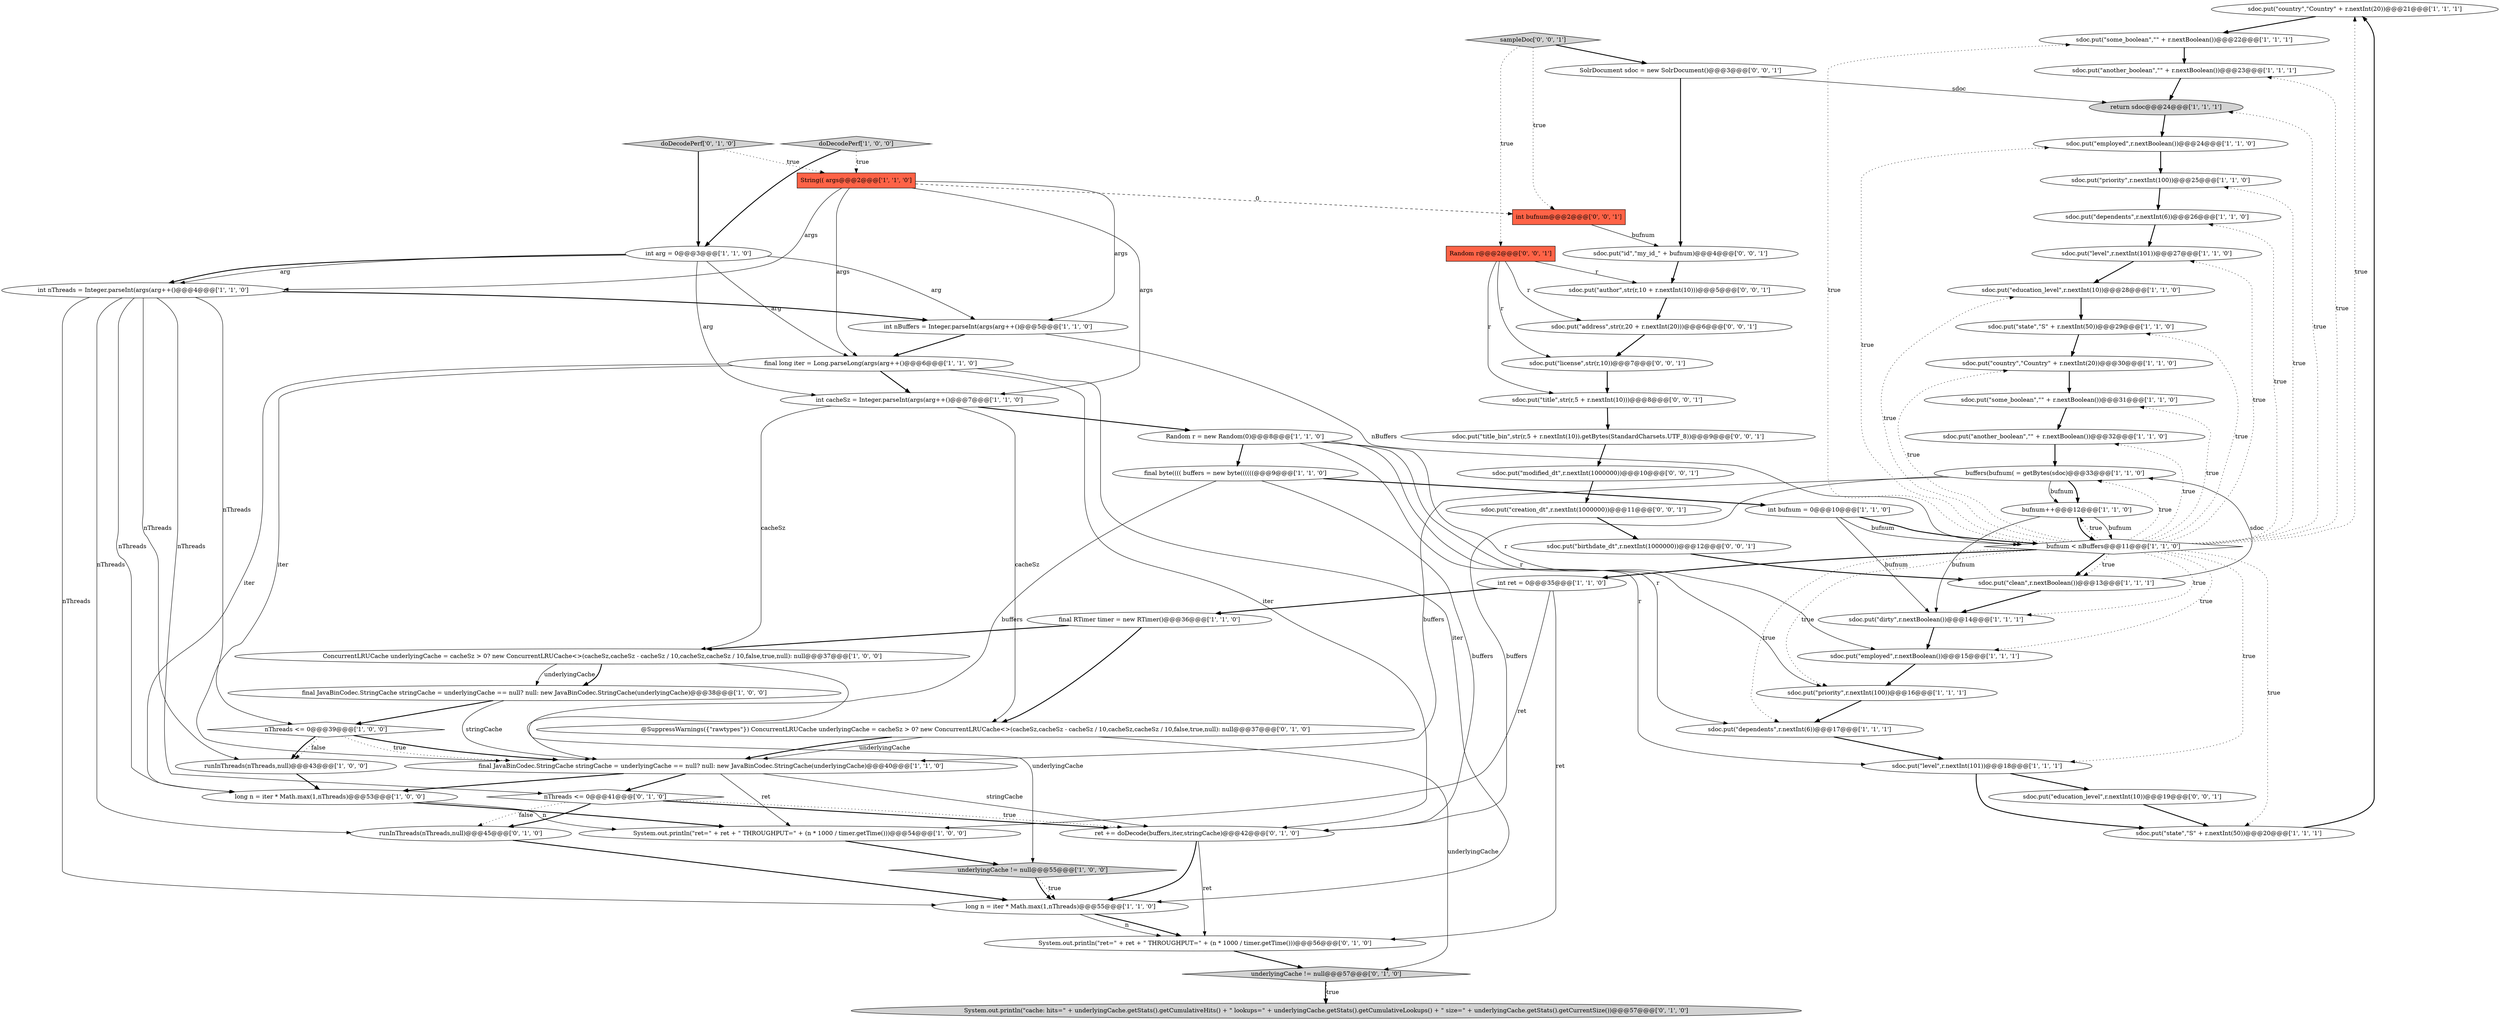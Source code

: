 digraph {
34 [style = filled, label = "sdoc.put(\"country\",\"Country\" + r.nextInt(20))@@@21@@@['1', '1', '1']", fillcolor = white, shape = ellipse image = "AAA0AAABBB1BBB"];
60 [style = filled, label = "sdoc.put(\"author\",str(r,10 + r.nextInt(10)))@@@5@@@['0', '0', '1']", fillcolor = white, shape = ellipse image = "AAA0AAABBB3BBB"];
21 [style = filled, label = "bufnum++@@@12@@@['1', '1', '0']", fillcolor = white, shape = ellipse image = "AAA0AAABBB1BBB"];
44 [style = filled, label = "System.out.println(\"cache: hits=\" + underlyingCache.getStats().getCumulativeHits() + \" lookups=\" + underlyingCache.getStats().getCumulativeLookups() + \" size=\" + underlyingCache.getStats().getCurrentSize())@@@57@@@['0', '1', '0']", fillcolor = lightgray, shape = ellipse image = "AAA0AAABBB2BBB"];
27 [style = filled, label = "sdoc.put(\"some_boolean\",\"\" + r.nextBoolean())@@@22@@@['1', '1', '1']", fillcolor = white, shape = ellipse image = "AAA0AAABBB1BBB"];
55 [style = filled, label = "sdoc.put(\"title_bin\",str(r,5 + r.nextInt(10)).getBytes(StandardCharsets.UTF_8))@@@9@@@['0', '0', '1']", fillcolor = white, shape = ellipse image = "AAA0AAABBB3BBB"];
3 [style = filled, label = "Random r = new Random(0)@@@8@@@['1', '1', '0']", fillcolor = white, shape = ellipse image = "AAA0AAABBB1BBB"];
57 [style = filled, label = "sdoc.put(\"title\",str(r,5 + r.nextInt(10)))@@@8@@@['0', '0', '1']", fillcolor = white, shape = ellipse image = "AAA0AAABBB3BBB"];
31 [style = filled, label = "long n = iter * Math.max(1,nThreads)@@@53@@@['1', '0', '0']", fillcolor = white, shape = ellipse image = "AAA0AAABBB1BBB"];
11 [style = filled, label = "sdoc.put(\"dependents\",r.nextInt(6))@@@17@@@['1', '1', '1']", fillcolor = white, shape = ellipse image = "AAA0AAABBB1BBB"];
23 [style = filled, label = "long n = iter * Math.max(1,nThreads)@@@55@@@['1', '1', '0']", fillcolor = white, shape = ellipse image = "AAA0AAABBB1BBB"];
53 [style = filled, label = "sdoc.put(\"id\",\"my_id_\" + bufnum)@@@4@@@['0', '0', '1']", fillcolor = white, shape = ellipse image = "AAA0AAABBB3BBB"];
62 [style = filled, label = "Random r@@@2@@@['0', '0', '1']", fillcolor = tomato, shape = box image = "AAA0AAABBB3BBB"];
35 [style = filled, label = "ConcurrentLRUCache underlyingCache = cacheSz > 0? new ConcurrentLRUCache<>(cacheSz,cacheSz - cacheSz / 10,cacheSz,cacheSz / 10,false,true,null): null@@@37@@@['1', '0', '0']", fillcolor = white, shape = ellipse image = "AAA0AAABBB1BBB"];
45 [style = filled, label = "doDecodePerf['0', '1', '0']", fillcolor = lightgray, shape = diamond image = "AAA0AAABBB2BBB"];
40 [style = filled, label = "final JavaBinCodec.StringCache stringCache = underlyingCache == null? null: new JavaBinCodec.StringCache(underlyingCache)@@@38@@@['1', '0', '0']", fillcolor = white, shape = ellipse image = "AAA0AAABBB1BBB"];
32 [style = filled, label = "sdoc.put(\"education_level\",r.nextInt(10))@@@28@@@['1', '1', '0']", fillcolor = white, shape = ellipse image = "AAA0AAABBB1BBB"];
0 [style = filled, label = "sdoc.put(\"some_boolean\",\"\" + r.nextBoolean())@@@31@@@['1', '1', '0']", fillcolor = white, shape = ellipse image = "AAA0AAABBB1BBB"];
29 [style = filled, label = "bufnum < nBuffers@@@11@@@['1', '1', '0']", fillcolor = white, shape = diamond image = "AAA0AAABBB1BBB"];
51 [style = filled, label = "runInThreads(nThreads,null)@@@45@@@['0', '1', '0']", fillcolor = white, shape = ellipse image = "AAA0AAABBB2BBB"];
26 [style = filled, label = "int cacheSz = Integer.parseInt(args(arg++()@@@7@@@['1', '1', '0']", fillcolor = white, shape = ellipse image = "AAA0AAABBB1BBB"];
25 [style = filled, label = "final RTimer timer = new RTimer()@@@36@@@['1', '1', '0']", fillcolor = white, shape = ellipse image = "AAA0AAABBB1BBB"];
17 [style = filled, label = "sdoc.put(\"state\",\"S\" + r.nextInt(50))@@@20@@@['1', '1', '1']", fillcolor = white, shape = ellipse image = "AAA0AAABBB1BBB"];
7 [style = filled, label = "sdoc.put(\"priority\",r.nextInt(100))@@@25@@@['1', '1', '0']", fillcolor = white, shape = ellipse image = "AAA0AAABBB1BBB"];
14 [style = filled, label = "System.out.println(\"ret=\" + ret + \" THROUGHPUT=\" + (n * 1000 / timer.getTime()))@@@54@@@['1', '0', '0']", fillcolor = white, shape = ellipse image = "AAA0AAABBB1BBB"];
13 [style = filled, label = "sdoc.put(\"another_boolean\",\"\" + r.nextBoolean())@@@23@@@['1', '1', '1']", fillcolor = white, shape = ellipse image = "AAA0AAABBB1BBB"];
50 [style = filled, label = "@SuppressWarnings({\"rawtypes\"}) ConcurrentLRUCache underlyingCache = cacheSz > 0? new ConcurrentLRUCache<>(cacheSz,cacheSz - cacheSz / 10,cacheSz,cacheSz / 10,false,true,null): null@@@37@@@['0', '1', '0']", fillcolor = white, shape = ellipse image = "AAA0AAABBB2BBB"];
54 [style = filled, label = "sdoc.put(\"education_level\",r.nextInt(10))@@@19@@@['0', '0', '1']", fillcolor = white, shape = ellipse image = "AAA0AAABBB3BBB"];
39 [style = filled, label = "buffers(bufnum( = getBytes(sdoc)@@@33@@@['1', '1', '0']", fillcolor = white, shape = ellipse image = "AAA0AAABBB1BBB"];
10 [style = filled, label = "String(( args@@@2@@@['1', '1', '0']", fillcolor = tomato, shape = box image = "AAA0AAABBB1BBB"];
28 [style = filled, label = "sdoc.put(\"dirty\",r.nextBoolean())@@@14@@@['1', '1', '1']", fillcolor = white, shape = ellipse image = "AAA0AAABBB1BBB"];
43 [style = filled, label = "sdoc.put(\"country\",\"Country\" + r.nextInt(20))@@@30@@@['1', '1', '0']", fillcolor = white, shape = ellipse image = "AAA0AAABBB1BBB"];
59 [style = filled, label = "sdoc.put(\"modified_dt\",r.nextInt(1000000))@@@10@@@['0', '0', '1']", fillcolor = white, shape = ellipse image = "AAA0AAABBB3BBB"];
64 [style = filled, label = "sdoc.put(\"license\",str(r,10))@@@7@@@['0', '0', '1']", fillcolor = white, shape = ellipse image = "AAA0AAABBB3BBB"];
41 [style = filled, label = "final long iter = Long.parseLong(args(arg++()@@@6@@@['1', '1', '0']", fillcolor = white, shape = ellipse image = "AAA0AAABBB1BBB"];
63 [style = filled, label = "int bufnum@@@2@@@['0', '0', '1']", fillcolor = tomato, shape = box image = "AAA0AAABBB3BBB"];
42 [style = filled, label = "sdoc.put(\"level\",r.nextInt(101))@@@18@@@['1', '1', '1']", fillcolor = white, shape = ellipse image = "AAA0AAABBB1BBB"];
46 [style = filled, label = "nThreads <= 0@@@41@@@['0', '1', '0']", fillcolor = white, shape = diamond image = "AAA0AAABBB2BBB"];
47 [style = filled, label = "ret += doDecode(buffers,iter,stringCache)@@@42@@@['0', '1', '0']", fillcolor = white, shape = ellipse image = "AAA0AAABBB2BBB"];
9 [style = filled, label = "sdoc.put(\"employed\",r.nextBoolean())@@@15@@@['1', '1', '1']", fillcolor = white, shape = ellipse image = "AAA0AAABBB1BBB"];
19 [style = filled, label = "int bufnum = 0@@@10@@@['1', '1', '0']", fillcolor = white, shape = ellipse image = "AAA0AAABBB1BBB"];
48 [style = filled, label = "System.out.println(\"ret=\" + ret + \" THROUGHPUT=\" + (n * 1000 / timer.getTime()))@@@56@@@['0', '1', '0']", fillcolor = white, shape = ellipse image = "AAA0AAABBB2BBB"];
36 [style = filled, label = "sdoc.put(\"level\",r.nextInt(101))@@@27@@@['1', '1', '0']", fillcolor = white, shape = ellipse image = "AAA0AAABBB1BBB"];
37 [style = filled, label = "return sdoc@@@24@@@['1', '1', '1']", fillcolor = lightgray, shape = ellipse image = "AAA0AAABBB1BBB"];
24 [style = filled, label = "sdoc.put(\"priority\",r.nextInt(100))@@@16@@@['1', '1', '1']", fillcolor = white, shape = ellipse image = "AAA0AAABBB1BBB"];
38 [style = filled, label = "int nBuffers = Integer.parseInt(args(arg++()@@@5@@@['1', '1', '0']", fillcolor = white, shape = ellipse image = "AAA0AAABBB1BBB"];
56 [style = filled, label = "sdoc.put(\"creation_dt\",r.nextInt(1000000))@@@11@@@['0', '0', '1']", fillcolor = white, shape = ellipse image = "AAA0AAABBB3BBB"];
58 [style = filled, label = "sampleDoc['0', '0', '1']", fillcolor = lightgray, shape = diamond image = "AAA0AAABBB3BBB"];
33 [style = filled, label = "sdoc.put(\"clean\",r.nextBoolean())@@@13@@@['1', '1', '1']", fillcolor = white, shape = ellipse image = "AAA0AAABBB1BBB"];
8 [style = filled, label = "final JavaBinCodec.StringCache stringCache = underlyingCache == null? null: new JavaBinCodec.StringCache(underlyingCache)@@@40@@@['1', '1', '0']", fillcolor = white, shape = ellipse image = "AAA0AAABBB1BBB"];
65 [style = filled, label = "sdoc.put(\"birthdate_dt\",r.nextInt(1000000))@@@12@@@['0', '0', '1']", fillcolor = white, shape = ellipse image = "AAA0AAABBB3BBB"];
52 [style = filled, label = "SolrDocument sdoc = new SolrDocument()@@@3@@@['0', '0', '1']", fillcolor = white, shape = ellipse image = "AAA0AAABBB3BBB"];
22 [style = filled, label = "sdoc.put(\"another_boolean\",\"\" + r.nextBoolean())@@@32@@@['1', '1', '0']", fillcolor = white, shape = ellipse image = "AAA0AAABBB1BBB"];
30 [style = filled, label = "sdoc.put(\"employed\",r.nextBoolean())@@@24@@@['1', '1', '0']", fillcolor = white, shape = ellipse image = "AAA0AAABBB1BBB"];
18 [style = filled, label = "underlyingCache != null@@@55@@@['1', '0', '0']", fillcolor = lightgray, shape = diamond image = "AAA0AAABBB1BBB"];
2 [style = filled, label = "int nThreads = Integer.parseInt(args(arg++()@@@4@@@['1', '1', '0']", fillcolor = white, shape = ellipse image = "AAA0AAABBB1BBB"];
6 [style = filled, label = "int ret = 0@@@35@@@['1', '1', '0']", fillcolor = white, shape = ellipse image = "AAA0AAABBB1BBB"];
49 [style = filled, label = "underlyingCache != null@@@57@@@['0', '1', '0']", fillcolor = lightgray, shape = diamond image = "AAA0AAABBB2BBB"];
5 [style = filled, label = "doDecodePerf['1', '0', '0']", fillcolor = lightgray, shape = diamond image = "AAA0AAABBB1BBB"];
16 [style = filled, label = "int arg = 0@@@3@@@['1', '1', '0']", fillcolor = white, shape = ellipse image = "AAA0AAABBB1BBB"];
20 [style = filled, label = "nThreads <= 0@@@39@@@['1', '0', '0']", fillcolor = white, shape = diamond image = "AAA0AAABBB1BBB"];
61 [style = filled, label = "sdoc.put(\"address\",str(r,20 + r.nextInt(20)))@@@6@@@['0', '0', '1']", fillcolor = white, shape = ellipse image = "AAA0AAABBB3BBB"];
12 [style = filled, label = "runInThreads(nThreads,null)@@@43@@@['1', '0', '0']", fillcolor = white, shape = ellipse image = "AAA0AAABBB1BBB"];
4 [style = filled, label = "sdoc.put(\"state\",\"S\" + r.nextInt(50))@@@29@@@['1', '1', '0']", fillcolor = white, shape = ellipse image = "AAA0AAABBB1BBB"];
15 [style = filled, label = "final byte(((( buffers = new byte((((((@@@9@@@['1', '1', '0']", fillcolor = white, shape = ellipse image = "AAA0AAABBB1BBB"];
1 [style = filled, label = "sdoc.put(\"dependents\",r.nextInt(6))@@@26@@@['1', '1', '0']", fillcolor = white, shape = ellipse image = "AAA0AAABBB1BBB"];
59->56 [style = bold, label=""];
60->61 [style = bold, label=""];
41->23 [style = solid, label="iter"];
29->32 [style = dotted, label="true"];
46->47 [style = bold, label=""];
29->36 [style = dotted, label="true"];
62->61 [style = solid, label="r"];
29->11 [style = dotted, label="true"];
47->48 [style = solid, label="ret"];
65->33 [style = bold, label=""];
15->8 [style = solid, label="buffers"];
64->57 [style = bold, label=""];
6->48 [style = solid, label="ret"];
19->29 [style = solid, label="bufnum"];
38->41 [style = bold, label=""];
52->37 [style = solid, label="sdoc"];
6->14 [style = solid, label="ret"];
8->31 [style = bold, label=""];
16->41 [style = solid, label="arg"];
23->48 [style = solid, label="n"];
45->16 [style = bold, label=""];
46->47 [style = dotted, label="true"];
13->37 [style = bold, label=""];
29->6 [style = bold, label=""];
19->29 [style = bold, label=""];
62->57 [style = solid, label="r"];
37->30 [style = bold, label=""];
29->39 [style = dotted, label="true"];
46->51 [style = dotted, label="false"];
21->29 [style = solid, label="bufnum"];
25->35 [style = bold, label=""];
30->7 [style = bold, label=""];
20->12 [style = dotted, label="false"];
3->42 [style = solid, label="r"];
6->25 [style = bold, label=""];
53->60 [style = bold, label=""];
35->40 [style = solid, label="underlyingCache"];
1->36 [style = bold, label=""];
57->55 [style = bold, label=""];
7->1 [style = bold, label=""];
52->53 [style = bold, label=""];
29->28 [style = dotted, label="true"];
2->38 [style = bold, label=""];
29->33 [style = bold, label=""];
29->4 [style = dotted, label="true"];
2->20 [style = solid, label="nThreads"];
35->40 [style = bold, label=""];
5->10 [style = dotted, label="true"];
16->26 [style = solid, label="arg"];
38->29 [style = solid, label="nBuffers"];
41->8 [style = solid, label="iter"];
42->54 [style = bold, label=""];
0->22 [style = bold, label=""];
18->23 [style = dotted, label="true"];
3->11 [style = solid, label="r"];
3->24 [style = solid, label="r"];
2->51 [style = solid, label="nThreads"];
15->19 [style = bold, label=""];
24->11 [style = bold, label=""];
58->63 [style = dotted, label="true"];
56->65 [style = bold, label=""];
51->23 [style = bold, label=""];
50->8 [style = solid, label="underlyingCache"];
16->38 [style = solid, label="arg"];
12->31 [style = bold, label=""];
16->2 [style = bold, label=""];
10->26 [style = solid, label="args"];
9->24 [style = bold, label=""];
54->17 [style = bold, label=""];
10->63 [style = dashed, label="0"];
26->35 [style = solid, label="cacheSz"];
47->23 [style = bold, label=""];
29->42 [style = dotted, label="true"];
49->44 [style = bold, label=""];
40->8 [style = solid, label="stringCache"];
26->3 [style = bold, label=""];
32->4 [style = bold, label=""];
62->64 [style = solid, label="r"];
2->12 [style = solid, label="nThreads"];
16->2 [style = solid, label="arg"];
3->9 [style = solid, label="r"];
20->12 [style = bold, label=""];
10->41 [style = solid, label="args"];
31->14 [style = bold, label=""];
5->16 [style = bold, label=""];
29->1 [style = dotted, label="true"];
62->60 [style = solid, label="r"];
28->9 [style = bold, label=""];
29->24 [style = dotted, label="true"];
8->46 [style = bold, label=""];
19->28 [style = solid, label="bufnum"];
61->64 [style = bold, label=""];
8->14 [style = solid, label="ret"];
2->23 [style = solid, label="nThreads"];
33->39 [style = solid, label="sdoc"];
10->38 [style = solid, label="args"];
20->8 [style = bold, label=""];
35->18 [style = solid, label="underlyingCache"];
46->51 [style = bold, label=""];
26->50 [style = solid, label="cacheSz"];
45->10 [style = dotted, label="true"];
50->8 [style = bold, label=""];
39->8 [style = solid, label="buffers"];
31->14 [style = solid, label="n"];
29->34 [style = dotted, label="true"];
41->26 [style = bold, label=""];
29->7 [style = dotted, label="true"];
29->27 [style = dotted, label="true"];
29->30 [style = dotted, label="true"];
2->46 [style = solid, label="nThreads"];
42->17 [style = bold, label=""];
8->47 [style = solid, label="stringCache"];
15->47 [style = solid, label="buffers"];
36->32 [style = bold, label=""];
21->28 [style = solid, label="bufnum"];
43->0 [style = bold, label=""];
29->21 [style = dotted, label="true"];
18->23 [style = bold, label=""];
22->39 [style = bold, label=""];
25->50 [style = bold, label=""];
29->37 [style = dotted, label="true"];
48->49 [style = bold, label=""];
29->13 [style = dotted, label="true"];
50->49 [style = solid, label="underlyingCache"];
29->17 [style = dotted, label="true"];
14->18 [style = bold, label=""];
27->13 [style = bold, label=""];
49->44 [style = dotted, label="true"];
41->31 [style = solid, label="iter"];
63->53 [style = solid, label="bufnum"];
39->21 [style = bold, label=""];
55->59 [style = bold, label=""];
29->43 [style = dotted, label="true"];
21->29 [style = bold, label=""];
33->28 [style = bold, label=""];
10->2 [style = solid, label="args"];
58->52 [style = bold, label=""];
29->0 [style = dotted, label="true"];
39->47 [style = solid, label="buffers"];
11->42 [style = bold, label=""];
29->9 [style = dotted, label="true"];
3->15 [style = bold, label=""];
41->47 [style = solid, label="iter"];
23->48 [style = bold, label=""];
4->43 [style = bold, label=""];
29->33 [style = dotted, label="true"];
29->22 [style = dotted, label="true"];
17->34 [style = bold, label=""];
20->8 [style = dotted, label="true"];
40->20 [style = bold, label=""];
39->21 [style = solid, label="bufnum"];
58->62 [style = dotted, label="true"];
2->31 [style = solid, label="nThreads"];
34->27 [style = bold, label=""];
}
